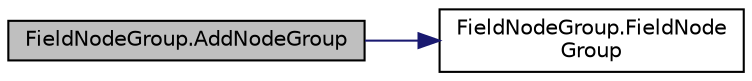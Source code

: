 digraph "FieldNodeGroup.AddNodeGroup"
{
  edge [fontname="Helvetica",fontsize="10",labelfontname="Helvetica",labelfontsize="10"];
  node [fontname="Helvetica",fontsize="10",shape=record];
  rankdir="LR";
  Node7 [label="FieldNodeGroup.AddNodeGroup",height=0.2,width=0.4,color="black", fillcolor="grey75", style="filled", fontcolor="black"];
  Node7 -> Node8 [color="midnightblue",fontsize="10",style="solid"];
  Node8 [label="FieldNodeGroup.FieldNode\lGroup",height=0.2,width=0.4,color="black", fillcolor="white", style="filled",URL="$class_field_node_group.html#ad8e8912ee75dc63292ea2b65bf5034c5",tooltip="Constructs a new instance of the FieldNodeGroup class. "];
}
